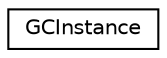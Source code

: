 digraph "Graphical Class Hierarchy"
{
  edge [fontname="Helvetica",fontsize="10",labelfontname="Helvetica",labelfontsize="10"];
  node [fontname="Helvetica",fontsize="10",shape=record];
  rankdir="LR";
  Node1 [label="GCInstance",height=0.2,width=0.4,color="black", fillcolor="white", style="filled",URL="$class_g_c_instance.html"];
}
